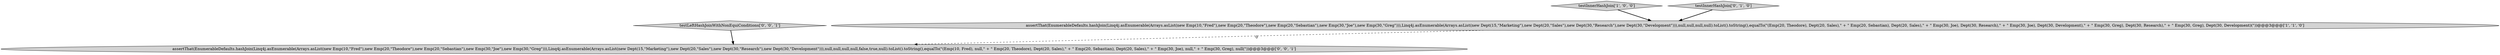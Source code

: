 digraph {
0 [style = filled, label = "assertThat(EnumerableDefaults.hashJoin(Linq4j.asEnumerable(Arrays.asList(new Emp(10,\"Fred\"),new Emp(20,\"Theodore\"),new Emp(20,\"Sebastian\"),new Emp(30,\"Joe\"),new Emp(30,\"Greg\"))),Linq4j.asEnumerable(Arrays.asList(new Dept(15,\"Marketing\"),new Dept(20,\"Sales\"),new Dept(30,\"Research\"),new Dept(30,\"Development\"))),null,null,null,null).toList().toString(),equalTo(\"(Emp(20, Theodore), Dept(20, Sales),\" + \" Emp(20, Sebastian), Dept(20, Sales),\" + \" Emp(30, Joe), Dept(30, Research),\" + \" Emp(30, Joe), Dept(30, Development),\" + \" Emp(30, Greg), Dept(30, Research),\" + \" Emp(30, Greg), Dept(30, Development)(\"))@@@3@@@['1', '1', '0']", fillcolor = lightgray, shape = ellipse image = "AAA0AAABBB1BBB"];
1 [style = filled, label = "testInnerHashJoin['1', '0', '0']", fillcolor = lightgray, shape = diamond image = "AAA0AAABBB1BBB"];
3 [style = filled, label = "assertThat(EnumerableDefaults.hashJoin(Linq4j.asEnumerable(Arrays.asList(new Emp(10,\"Fred\"),new Emp(20,\"Theodore\"),new Emp(20,\"Sebastian\"),new Emp(30,\"Joe\"),new Emp(30,\"Greg\"))),Linq4j.asEnumerable(Arrays.asList(new Dept(15,\"Marketing\"),new Dept(20,\"Sales\"),new Dept(30,\"Research\"),new Dept(30,\"Development\"))),null,null,null,null,false,true,null).toList().toString(),equalTo(\"(Emp(10, Fred), null,\" + \" Emp(20, Theodore), Dept(20, Sales),\" + \" Emp(20, Sebastian), Dept(20, Sales),\" + \" Emp(30, Joe), null,\" + \" Emp(30, Greg), null(\"))@@@3@@@['0', '0', '1']", fillcolor = lightgray, shape = ellipse image = "AAA0AAABBB3BBB"];
2 [style = filled, label = "testInnerHashJoin['0', '1', '0']", fillcolor = lightgray, shape = diamond image = "AAA0AAABBB2BBB"];
4 [style = filled, label = "testLeftHashJoinWithNonEquiConditions['0', '0', '1']", fillcolor = lightgray, shape = diamond image = "AAA0AAABBB3BBB"];
2->0 [style = bold, label=""];
0->3 [style = dashed, label="0"];
1->0 [style = bold, label=""];
4->3 [style = bold, label=""];
}
